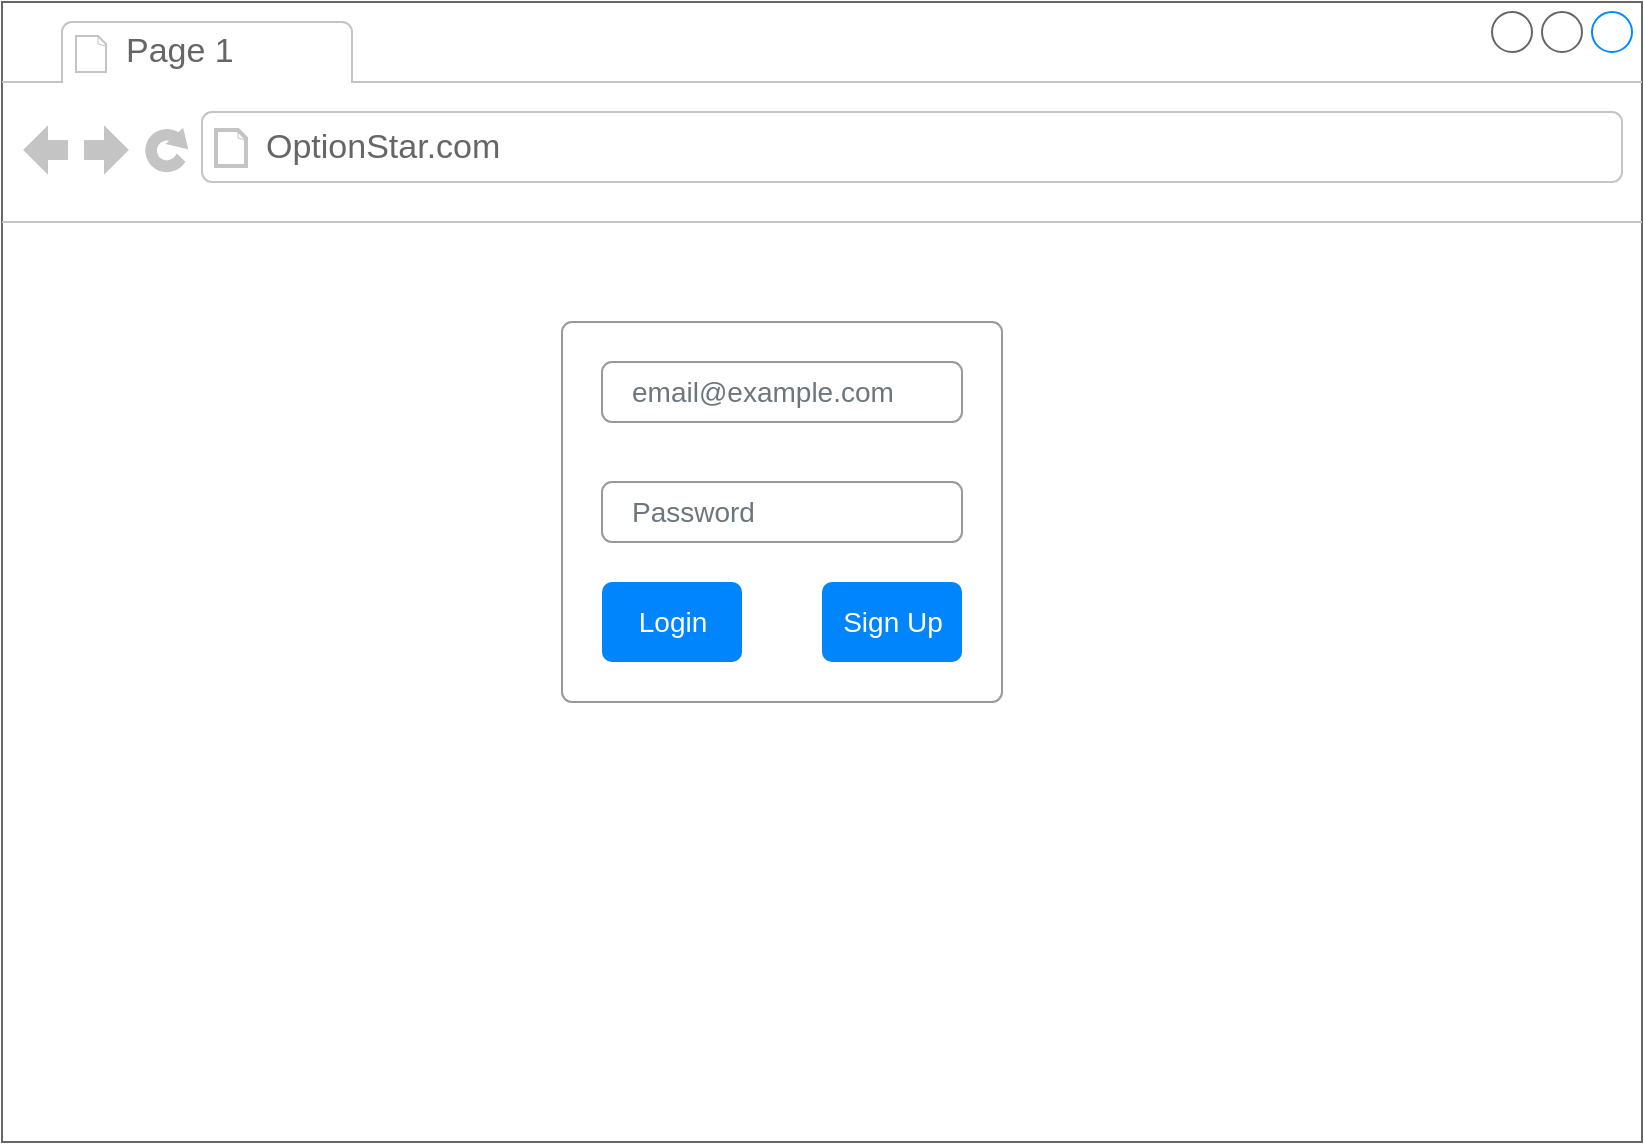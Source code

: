 <mxfile>
    <diagram id="sepzSAH-rnniSR1z4Kyg" name="Page-1">
        <mxGraphModel dx="1164" dy="594" grid="1" gridSize="10" guides="1" tooltips="1" connect="1" arrows="1" fold="1" page="1" pageScale="1" pageWidth="850" pageHeight="1100" math="0" shadow="0">
            <root>
                <mxCell id="0"/>
                <mxCell id="1" parent="0"/>
                <mxCell id="33" value="" style="strokeWidth=1;shadow=0;dashed=0;align=center;html=1;shape=mxgraph.mockup.containers.browserWindow;rSize=0;strokeColor=#666666;strokeColor2=#008cff;strokeColor3=#c4c4c4;mainText=,;recursiveResize=0;fillColor=#FFFFFF;" vertex="1" parent="1">
                    <mxGeometry x="15" width="820" height="570" as="geometry"/>
                </mxCell>
                <mxCell id="34" value="Page 1" style="strokeWidth=1;shadow=0;dashed=0;align=center;html=1;shape=mxgraph.mockup.containers.anchor;fontSize=17;fontColor=#666666;align=left;fillColor=#FFFFFF;" vertex="1" parent="33">
                    <mxGeometry x="60" y="12" width="110" height="26" as="geometry"/>
                </mxCell>
                <mxCell id="35" value="OptionStar.com" style="strokeWidth=1;shadow=0;dashed=0;align=center;html=1;shape=mxgraph.mockup.containers.anchor;rSize=0;fontSize=17;fontColor=#666666;align=left;fillColor=#FFFFFF;" vertex="1" parent="33">
                    <mxGeometry x="130" y="60" width="250" height="26" as="geometry"/>
                </mxCell>
                <mxCell id="36" value="" style="html=1;shadow=0;dashed=0;shape=mxgraph.bootstrap.rrect;rSize=5;fillColor=#ffffff;strokeColor=#999999;fontColor=#F01373;" vertex="1" parent="33">
                    <mxGeometry x="280" y="160" width="220" height="190" as="geometry"/>
                </mxCell>
                <mxCell id="38" value="email@example.com" style="html=1;shadow=0;dashed=0;shape=mxgraph.bootstrap.rrect;rSize=5;fillColor=none;strokeColor=#999999;align=left;spacing=15;fontSize=14;fontColor=#6C767D;" vertex="1" parent="36">
                    <mxGeometry width="180" height="30" relative="1" as="geometry">
                        <mxPoint x="20" y="20" as="offset"/>
                    </mxGeometry>
                </mxCell>
                <mxCell id="40" value="Password" style="html=1;shadow=0;dashed=0;shape=mxgraph.bootstrap.rrect;rSize=5;fillColor=none;strokeColor=#999999;align=left;spacing=15;fontSize=14;fontColor=#6C767D;" vertex="1" parent="36">
                    <mxGeometry width="180" height="30" relative="1" as="geometry">
                        <mxPoint x="20" y="80" as="offset"/>
                    </mxGeometry>
                </mxCell>
                <mxCell id="42" value="Sign Up" style="html=1;shadow=0;dashed=0;shape=mxgraph.bootstrap.rrect;rSize=5;fillColor=#0085FC;strokeColor=none;align=center;fontSize=14;fontColor=#FFFFFF;" vertex="1" parent="36">
                    <mxGeometry width="70" height="40" relative="1" as="geometry">
                        <mxPoint x="130" y="130" as="offset"/>
                    </mxGeometry>
                </mxCell>
                <mxCell id="45" value="Login" style="html=1;shadow=0;dashed=0;shape=mxgraph.bootstrap.rrect;rSize=5;fillColor=#0085FC;strokeColor=none;align=center;fontSize=14;fontColor=#FFFFFF;" vertex="1" parent="36">
                    <mxGeometry x="20" y="130" width="70" height="40" as="geometry"/>
                </mxCell>
            </root>
        </mxGraphModel>
    </diagram>
</mxfile>